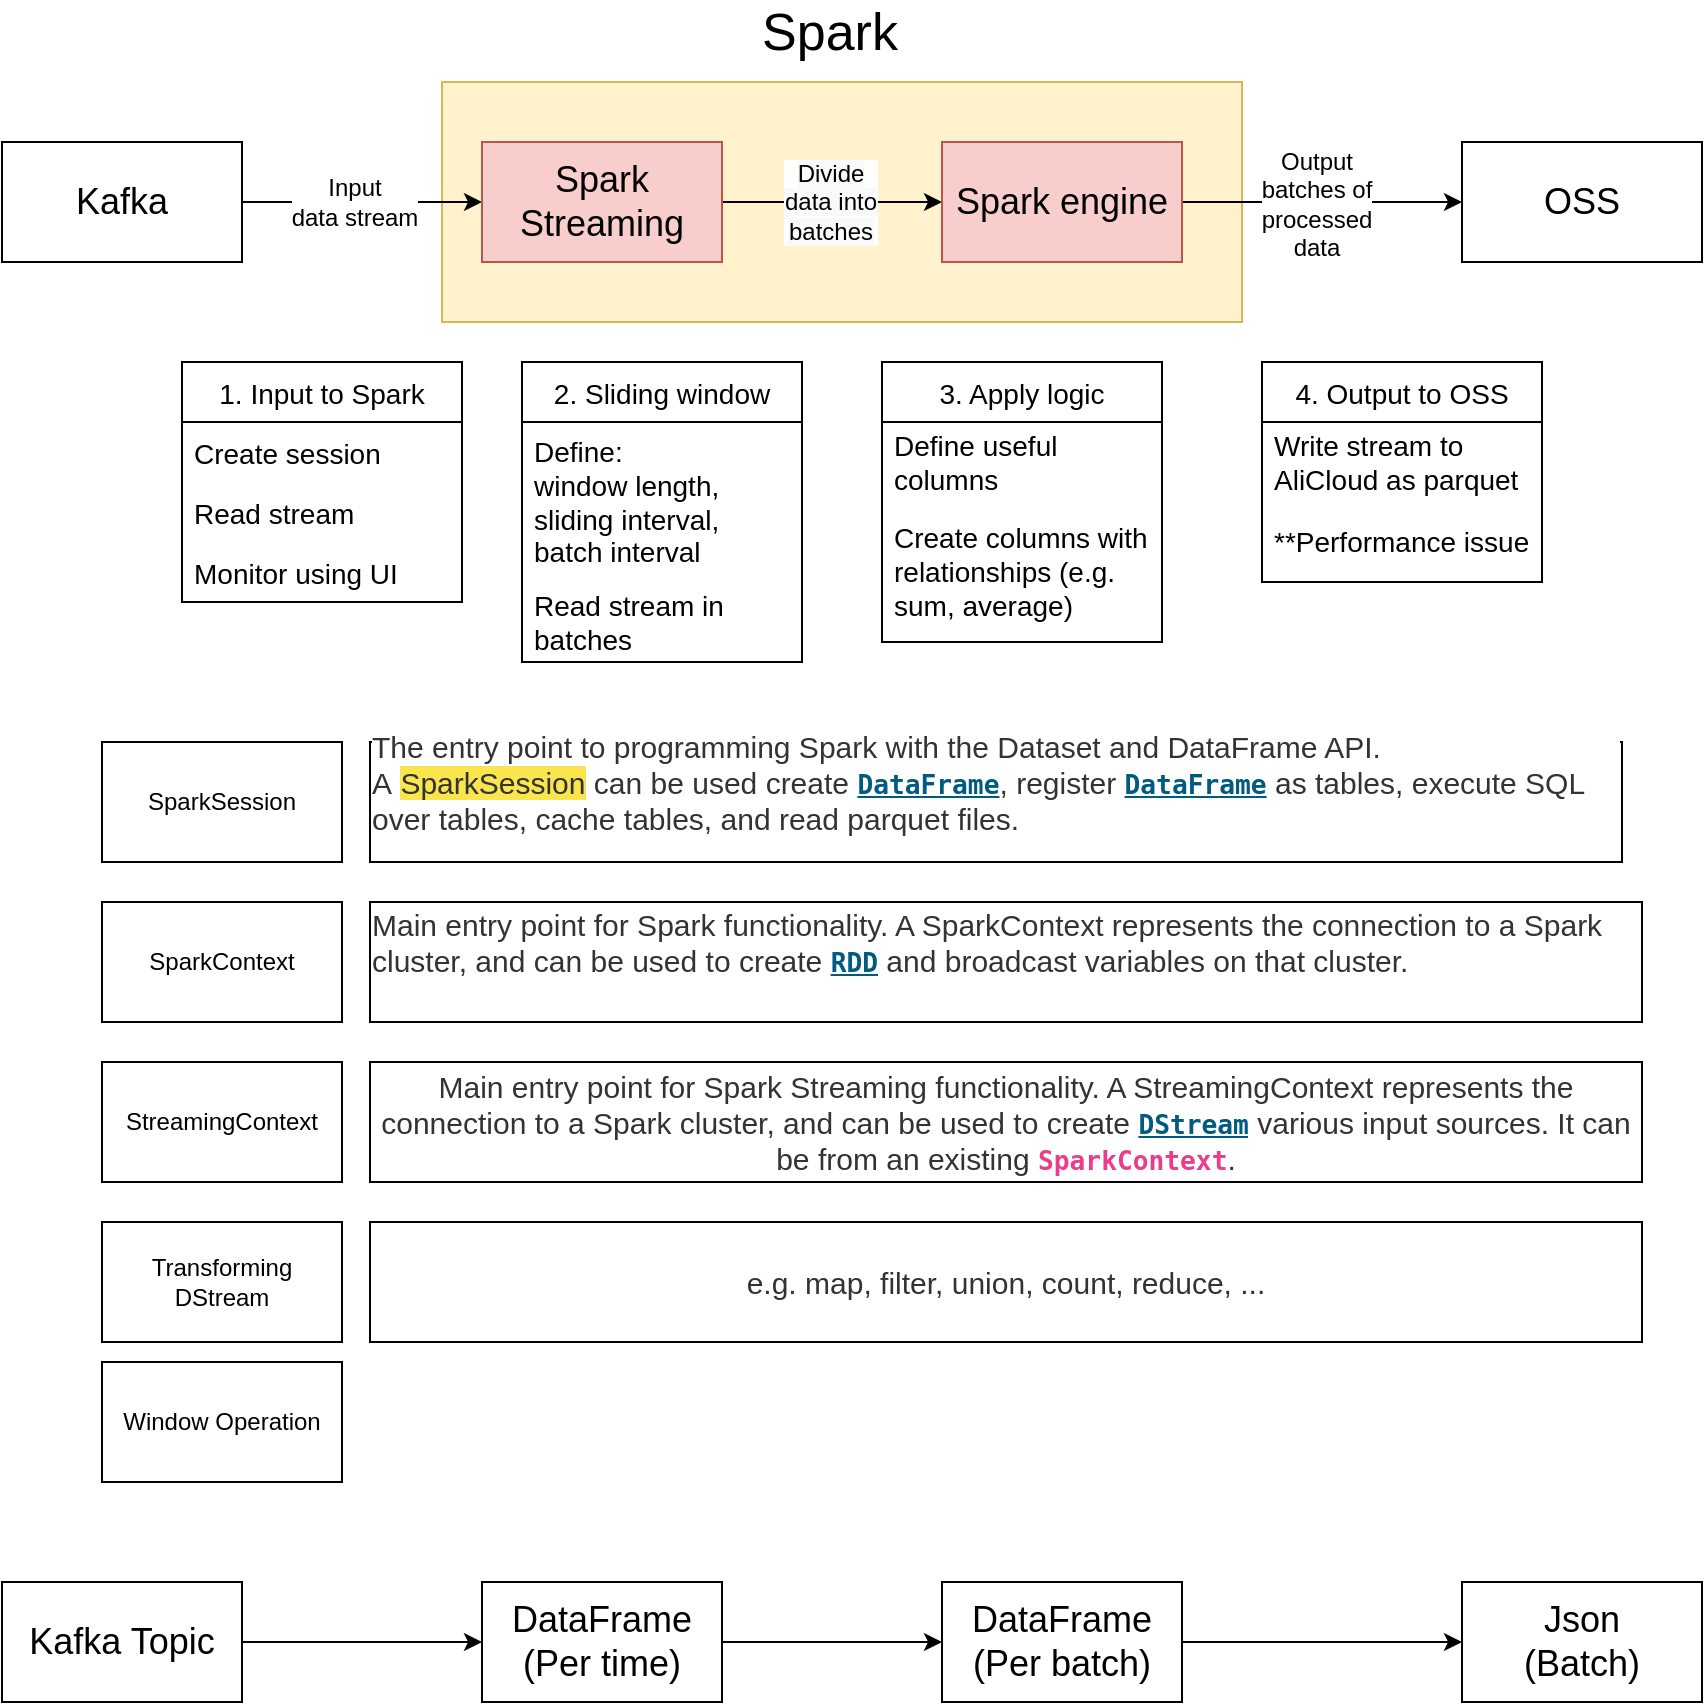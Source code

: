 <mxfile version="15.8.9" type="github">
  <diagram id="oD7USScEUBKT-Afy-Ol1" name="Page-1">
    <mxGraphModel dx="1678" dy="2078" grid="1" gridSize="10" guides="1" tooltips="1" connect="1" arrows="1" fold="1" page="1" pageScale="1" pageWidth="827" pageHeight="1169" math="0" shadow="0">
      <root>
        <mxCell id="0" />
        <mxCell id="1" parent="0" />
        <mxCell id="8uS4dwk1S0mfI39mXYLx-16" value="" style="rounded=0;whiteSpace=wrap;html=1;fontSize=12;fillColor=#fff2cc;strokeColor=#d6b656;" vertex="1" parent="1">
          <mxGeometry x="250" width="400" height="120" as="geometry" />
        </mxCell>
        <mxCell id="8uS4dwk1S0mfI39mXYLx-5" style="edgeStyle=orthogonalEdgeStyle;rounded=0;orthogonalLoop=1;jettySize=auto;html=1;entryX=0;entryY=0.5;entryDx=0;entryDy=0;fontSize=18;exitX=1;exitY=0.5;exitDx=0;exitDy=0;" edge="1" parent="1" source="8uS4dwk1S0mfI39mXYLx-7" target="8uS4dwk1S0mfI39mXYLx-4">
          <mxGeometry relative="1" as="geometry">
            <mxPoint x="690" y="60" as="sourcePoint" />
          </mxGeometry>
        </mxCell>
        <mxCell id="8uS4dwk1S0mfI39mXYLx-14" value="Output&lt;br&gt;batches of&lt;br&gt;processed&lt;br&gt;data" style="edgeLabel;html=1;align=center;verticalAlign=middle;resizable=0;points=[];fontSize=12;" vertex="1" connectable="0" parent="8uS4dwk1S0mfI39mXYLx-5">
          <mxGeometry x="-0.043" y="-1" relative="1" as="geometry">
            <mxPoint as="offset" />
          </mxGeometry>
        </mxCell>
        <mxCell id="8uS4dwk1S0mfI39mXYLx-3" style="edgeStyle=orthogonalEdgeStyle;rounded=0;orthogonalLoop=1;jettySize=auto;html=1;fontSize=18;entryX=0;entryY=0.5;entryDx=0;entryDy=0;" edge="1" parent="1" source="8uS4dwk1S0mfI39mXYLx-2" target="8uS4dwk1S0mfI39mXYLx-6">
          <mxGeometry relative="1" as="geometry">
            <mxPoint x="230" y="60" as="targetPoint" />
          </mxGeometry>
        </mxCell>
        <mxCell id="8uS4dwk1S0mfI39mXYLx-12" value="Input&lt;br&gt;data stream" style="edgeLabel;html=1;align=center;verticalAlign=middle;resizable=0;points=[];fontSize=12;" vertex="1" connectable="0" parent="8uS4dwk1S0mfI39mXYLx-3">
          <mxGeometry x="-0.071" relative="1" as="geometry">
            <mxPoint as="offset" />
          </mxGeometry>
        </mxCell>
        <mxCell id="8uS4dwk1S0mfI39mXYLx-2" value="&lt;font style=&quot;font-size: 18px&quot;&gt;Kafka&lt;/font&gt;" style="rounded=0;whiteSpace=wrap;html=1;" vertex="1" parent="1">
          <mxGeometry x="30" y="30" width="120" height="60" as="geometry" />
        </mxCell>
        <mxCell id="8uS4dwk1S0mfI39mXYLx-4" value="OSS" style="rounded=0;whiteSpace=wrap;html=1;fontSize=18;" vertex="1" parent="1">
          <mxGeometry x="760" y="30" width="120" height="60" as="geometry" />
        </mxCell>
        <mxCell id="8uS4dwk1S0mfI39mXYLx-8" style="edgeStyle=orthogonalEdgeStyle;rounded=0;orthogonalLoop=1;jettySize=auto;html=1;exitX=1;exitY=0.5;exitDx=0;exitDy=0;entryX=0;entryY=0.5;entryDx=0;entryDy=0;fontSize=18;" edge="1" parent="1" source="8uS4dwk1S0mfI39mXYLx-6" target="8uS4dwk1S0mfI39mXYLx-7">
          <mxGeometry relative="1" as="geometry" />
        </mxCell>
        <mxCell id="8uS4dwk1S0mfI39mXYLx-15" value="&lt;span style=&quot;background-color: rgb(248 , 249 , 250)&quot;&gt;Divide&lt;/span&gt;&lt;br style=&quot;background-color: rgb(248 , 249 , 250)&quot;&gt;&lt;span style=&quot;background-color: rgb(248 , 249 , 250)&quot;&gt;data into&lt;/span&gt;&lt;br style=&quot;background-color: rgb(248 , 249 , 250)&quot;&gt;&lt;span style=&quot;background-color: rgb(248 , 249 , 250)&quot;&gt;batches&lt;/span&gt;" style="edgeLabel;html=1;align=center;verticalAlign=middle;resizable=0;points=[];fontSize=12;" vertex="1" connectable="0" parent="8uS4dwk1S0mfI39mXYLx-8">
          <mxGeometry x="-0.029" relative="1" as="geometry">
            <mxPoint as="offset" />
          </mxGeometry>
        </mxCell>
        <mxCell id="8uS4dwk1S0mfI39mXYLx-6" value="Spark Streaming" style="rounded=0;whiteSpace=wrap;html=1;fontSize=18;fillColor=#f8cecc;strokeColor=#b85450;" vertex="1" parent="1">
          <mxGeometry x="270" y="30" width="120" height="60" as="geometry" />
        </mxCell>
        <mxCell id="8uS4dwk1S0mfI39mXYLx-7" value="Spark engine" style="rounded=0;whiteSpace=wrap;html=1;fontSize=18;fillColor=#f8cecc;strokeColor=#b85450;" vertex="1" parent="1">
          <mxGeometry x="500" y="30" width="120" height="60" as="geometry" />
        </mxCell>
        <mxCell id="8uS4dwk1S0mfI39mXYLx-17" value="Spark" style="text;html=1;strokeColor=none;fillColor=none;align=center;verticalAlign=middle;whiteSpace=wrap;rounded=0;fontSize=26;" vertex="1" parent="1">
          <mxGeometry x="414" y="-40" width="60" height="30" as="geometry" />
        </mxCell>
        <mxCell id="8uS4dwk1S0mfI39mXYLx-20" style="edgeStyle=orthogonalEdgeStyle;rounded=0;orthogonalLoop=1;jettySize=auto;html=1;exitX=1;exitY=0.5;exitDx=0;exitDy=0;entryX=0;entryY=0.5;entryDx=0;entryDy=0;fontSize=18;" edge="1" parent="1" source="8uS4dwk1S0mfI39mXYLx-19">
          <mxGeometry relative="1" as="geometry">
            <mxPoint x="270" y="780" as="targetPoint" />
          </mxGeometry>
        </mxCell>
        <mxCell id="8uS4dwk1S0mfI39mXYLx-19" value="Kafka Topic" style="rounded=0;whiteSpace=wrap;html=1;fontSize=18;" vertex="1" parent="1">
          <mxGeometry x="30" y="750" width="120" height="60" as="geometry" />
        </mxCell>
        <mxCell id="8uS4dwk1S0mfI39mXYLx-25" style="edgeStyle=orthogonalEdgeStyle;rounded=0;orthogonalLoop=1;jettySize=auto;html=1;exitX=1;exitY=0.5;exitDx=0;exitDy=0;entryX=0;entryY=0.5;entryDx=0;entryDy=0;fontSize=18;" edge="1" parent="1" source="8uS4dwk1S0mfI39mXYLx-21" target="8uS4dwk1S0mfI39mXYLx-24">
          <mxGeometry relative="1" as="geometry" />
        </mxCell>
        <mxCell id="8uS4dwk1S0mfI39mXYLx-21" value="DataFrame&lt;br&gt;(Per batch)" style="rounded=0;whiteSpace=wrap;html=1;fontSize=18;" vertex="1" parent="1">
          <mxGeometry x="500" y="750" width="120" height="60" as="geometry" />
        </mxCell>
        <mxCell id="8uS4dwk1S0mfI39mXYLx-23" style="edgeStyle=orthogonalEdgeStyle;rounded=0;orthogonalLoop=1;jettySize=auto;html=1;exitX=1;exitY=0.5;exitDx=0;exitDy=0;entryX=0;entryY=0.5;entryDx=0;entryDy=0;fontSize=18;" edge="1" parent="1" source="8uS4dwk1S0mfI39mXYLx-22" target="8uS4dwk1S0mfI39mXYLx-21">
          <mxGeometry relative="1" as="geometry" />
        </mxCell>
        <mxCell id="8uS4dwk1S0mfI39mXYLx-22" value="DataFrame&lt;br&gt;(Per time)" style="rounded=0;whiteSpace=wrap;html=1;fontSize=18;" vertex="1" parent="1">
          <mxGeometry x="270" y="750" width="120" height="60" as="geometry" />
        </mxCell>
        <mxCell id="8uS4dwk1S0mfI39mXYLx-24" value="Json&lt;br&gt;(Batch)" style="rounded=0;whiteSpace=wrap;html=1;fontSize=18;" vertex="1" parent="1">
          <mxGeometry x="760" y="750" width="120" height="60" as="geometry" />
        </mxCell>
        <mxCell id="8uS4dwk1S0mfI39mXYLx-26" value="1. Input to Spark" style="swimlane;fontStyle=0;childLayout=stackLayout;horizontal=1;startSize=30;horizontalStack=0;resizeParent=1;resizeParentMax=0;resizeLast=0;collapsible=1;marginBottom=0;fontSize=14;" vertex="1" parent="1">
          <mxGeometry x="120" y="140" width="140" height="120" as="geometry" />
        </mxCell>
        <mxCell id="8uS4dwk1S0mfI39mXYLx-27" value="Create session" style="text;strokeColor=none;fillColor=none;align=left;verticalAlign=middle;spacingLeft=4;spacingRight=4;overflow=hidden;points=[[0,0.5],[1,0.5]];portConstraint=eastwest;rotatable=0;fontSize=14;" vertex="1" parent="8uS4dwk1S0mfI39mXYLx-26">
          <mxGeometry y="30" width="140" height="30" as="geometry" />
        </mxCell>
        <mxCell id="8uS4dwk1S0mfI39mXYLx-28" value="Read stream" style="text;strokeColor=none;fillColor=none;align=left;verticalAlign=middle;spacingLeft=4;spacingRight=4;overflow=hidden;points=[[0,0.5],[1,0.5]];portConstraint=eastwest;rotatable=0;fontSize=14;" vertex="1" parent="8uS4dwk1S0mfI39mXYLx-26">
          <mxGeometry y="60" width="140" height="30" as="geometry" />
        </mxCell>
        <mxCell id="8uS4dwk1S0mfI39mXYLx-41" value="Monitor using UI" style="text;strokeColor=none;fillColor=none;align=left;verticalAlign=middle;spacingLeft=4;spacingRight=4;overflow=hidden;points=[[0,0.5],[1,0.5]];portConstraint=eastwest;rotatable=0;fontSize=14;" vertex="1" parent="8uS4dwk1S0mfI39mXYLx-26">
          <mxGeometry y="90" width="140" height="30" as="geometry" />
        </mxCell>
        <mxCell id="8uS4dwk1S0mfI39mXYLx-30" value="2. Sliding window" style="swimlane;fontStyle=0;childLayout=stackLayout;horizontal=1;startSize=30;horizontalStack=0;resizeParent=1;resizeParentMax=0;resizeLast=0;collapsible=1;marginBottom=0;fontSize=14;" vertex="1" parent="1">
          <mxGeometry x="290" y="140" width="140" height="150" as="geometry" />
        </mxCell>
        <mxCell id="8uS4dwk1S0mfI39mXYLx-31" value="Define:&#xa;window length, sliding interval, batch interval" style="text;strokeColor=none;fillColor=none;align=left;verticalAlign=middle;spacingLeft=4;spacingRight=4;overflow=hidden;points=[[0,0.5],[1,0.5]];portConstraint=eastwest;rotatable=0;fontSize=14;whiteSpace=wrap;" vertex="1" parent="8uS4dwk1S0mfI39mXYLx-30">
          <mxGeometry y="30" width="140" height="80" as="geometry" />
        </mxCell>
        <mxCell id="8uS4dwk1S0mfI39mXYLx-32" value="Read stream in batches" style="text;strokeColor=none;fillColor=none;align=left;verticalAlign=middle;spacingLeft=4;spacingRight=4;overflow=hidden;points=[[0,0.5],[1,0.5]];portConstraint=eastwest;rotatable=0;fontSize=14;whiteSpace=wrap;" vertex="1" parent="8uS4dwk1S0mfI39mXYLx-30">
          <mxGeometry y="110" width="140" height="40" as="geometry" />
        </mxCell>
        <mxCell id="8uS4dwk1S0mfI39mXYLx-33" value="3. Apply logic" style="swimlane;fontStyle=0;childLayout=stackLayout;horizontal=1;startSize=30;horizontalStack=0;resizeParent=1;resizeParentMax=0;resizeLast=0;collapsible=1;marginBottom=0;fontSize=14;" vertex="1" parent="1">
          <mxGeometry x="470" y="140" width="140" height="140" as="geometry" />
        </mxCell>
        <mxCell id="8uS4dwk1S0mfI39mXYLx-34" value="Define useful columns" style="text;strokeColor=none;fillColor=none;align=left;verticalAlign=middle;spacingLeft=4;spacingRight=4;overflow=hidden;points=[[0,0.5],[1,0.5]];portConstraint=eastwest;rotatable=0;fontSize=14;whiteSpace=wrap;" vertex="1" parent="8uS4dwk1S0mfI39mXYLx-33">
          <mxGeometry y="30" width="140" height="40" as="geometry" />
        </mxCell>
        <mxCell id="8uS4dwk1S0mfI39mXYLx-35" value="Create columns with relationships (e.g. sum, average)" style="text;strokeColor=none;fillColor=none;align=left;verticalAlign=middle;spacingLeft=4;spacingRight=4;overflow=hidden;points=[[0,0.5],[1,0.5]];portConstraint=eastwest;rotatable=0;fontSize=14;whiteSpace=wrap;" vertex="1" parent="8uS4dwk1S0mfI39mXYLx-33">
          <mxGeometry y="70" width="140" height="70" as="geometry" />
        </mxCell>
        <mxCell id="8uS4dwk1S0mfI39mXYLx-37" value="4. Output to OSS" style="swimlane;fontStyle=0;childLayout=stackLayout;horizontal=1;startSize=30;horizontalStack=0;resizeParent=1;resizeParentMax=0;resizeLast=0;collapsible=1;marginBottom=0;fontSize=14;" vertex="1" parent="1">
          <mxGeometry x="660" y="140" width="140" height="110" as="geometry" />
        </mxCell>
        <mxCell id="8uS4dwk1S0mfI39mXYLx-38" value="Write stream to AliCloud as parquet " style="text;strokeColor=none;fillColor=none;align=left;verticalAlign=middle;spacingLeft=4;spacingRight=4;overflow=hidden;points=[[0,0.5],[1,0.5]];portConstraint=eastwest;rotatable=0;fontSize=14;whiteSpace=wrap;" vertex="1" parent="8uS4dwk1S0mfI39mXYLx-37">
          <mxGeometry y="30" width="140" height="40" as="geometry" />
        </mxCell>
        <mxCell id="8uS4dwk1S0mfI39mXYLx-40" value="**Performance issue" style="text;strokeColor=none;fillColor=none;align=left;verticalAlign=middle;spacingLeft=4;spacingRight=4;overflow=hidden;points=[[0,0.5],[1,0.5]];portConstraint=eastwest;rotatable=0;fontSize=14;whiteSpace=wrap;" vertex="1" parent="8uS4dwk1S0mfI39mXYLx-37">
          <mxGeometry y="70" width="140" height="40" as="geometry" />
        </mxCell>
        <mxCell id="8uS4dwk1S0mfI39mXYLx-43" value="SparkContext" style="rounded=0;whiteSpace=wrap;html=1;fontSize=12;" vertex="1" parent="1">
          <mxGeometry x="80" y="410" width="120" height="60" as="geometry" />
        </mxCell>
        <mxCell id="8uS4dwk1S0mfI39mXYLx-44" value="StreamingContext" style="rounded=0;whiteSpace=wrap;html=1;fontSize=12;" vertex="1" parent="1">
          <mxGeometry x="80" y="490" width="120" height="60" as="geometry" />
        </mxCell>
        <mxCell id="8uS4dwk1S0mfI39mXYLx-45" value="SparkSession" style="rounded=0;whiteSpace=wrap;html=1;fontSize=12;" vertex="1" parent="1">
          <mxGeometry x="80" y="330" width="120" height="60" as="geometry" />
        </mxCell>
        <mxCell id="8uS4dwk1S0mfI39mXYLx-46" value="&lt;p style=&quot;box-sizing: border-box ; margin-top: 0px ; margin-bottom: 1.15rem ; font-size: 15px ; color: rgb(51 , 51 , 51) ; font-family: &amp;#34;source sans pro&amp;#34; , sans-serif ; text-align: left ; background-color: rgb(255 , 255 , 255)&quot;&gt;Main entry point for Spark functionality. A SparkContext represents the connection to a Spark cluster, and can be used to create&amp;nbsp;&lt;a class=&quot;reference internal&quot; href=&quot;https://spark.apache.org/docs/latest/api/python/reference/api/pyspark.RDD.html#pyspark.RDD&quot; title=&quot;pyspark.RDD&quot; style=&quot;box-sizing: border-box ; color: rgb(0 , 91 , 129) ; background-color: transparent&quot;&gt;&lt;code class=&quot;xref py py-class docutils literal notranslate&quot; style=&quot;box-sizing: border-box ; font-family: , &amp;#34;menlo&amp;#34; , &amp;#34;monaco&amp;#34; , &amp;#34;consolas&amp;#34; , &amp;#34;liberation mono&amp;#34; , &amp;#34;courier new&amp;#34; , monospace ; font-size: 13.125px ; color: inherit ; overflow-wrap: break-word ; background-color: transparent ; font-weight: bold&quot;&gt;&lt;span class=&quot;pre&quot; style=&quot;box-sizing: border-box&quot;&gt;RDD&lt;/span&gt;&lt;/code&gt;&lt;/a&gt;&amp;nbsp;and broadcast variables on that cluster.&lt;/p&gt;" style="rounded=0;whiteSpace=wrap;html=1;fontSize=12;" vertex="1" parent="1">
          <mxGeometry x="214" y="410" width="636" height="60" as="geometry" />
        </mxCell>
        <mxCell id="8uS4dwk1S0mfI39mXYLx-47" value="&lt;span style=&quot;color: rgb(51 , 51 , 51) ; font-family: &amp;#34;source sans pro&amp;#34; , sans-serif ; font-size: 15px ; text-align: left ; background-color: rgb(255 , 255 , 255)&quot;&gt;Main entry point for Spark Streaming functionality. A StreamingContext represents the connection to a Spark cluster, and can be used to create&amp;nbsp;&lt;/span&gt;&lt;a class=&quot;reference internal&quot; href=&quot;https://spark.apache.org/docs/latest/api/python/reference/api/pyspark.streaming.DStream.html#pyspark.streaming.DStream&quot; title=&quot;pyspark.streaming.DStream&quot; style=&quot;box-sizing: border-box ; color: rgb(0 , 91 , 129) ; background-color: rgb(255 , 255 , 255) ; font-family: &amp;#34;source sans pro&amp;#34; , sans-serif ; font-size: 15px ; text-align: left&quot;&gt;&lt;code class=&quot;xref py py-class docutils literal notranslate&quot; style=&quot;box-sizing: border-box ; font-family: , &amp;#34;menlo&amp;#34; , &amp;#34;monaco&amp;#34; , &amp;#34;consolas&amp;#34; , &amp;#34;liberation mono&amp;#34; , &amp;#34;courier new&amp;#34; , monospace ; font-size: 13.125px ; color: inherit ; overflow-wrap: break-word ; background-color: transparent ; font-weight: bold&quot;&gt;&lt;span class=&quot;pre&quot; style=&quot;box-sizing: border-box&quot;&gt;DStream&lt;/span&gt;&lt;/code&gt;&lt;/a&gt;&lt;span style=&quot;color: rgb(51 , 51 , 51) ; font-family: &amp;#34;source sans pro&amp;#34; , sans-serif ; font-size: 15px ; text-align: left ; background-color: rgb(255 , 255 , 255)&quot;&gt;&amp;nbsp;various input sources. It can be from an existing&amp;nbsp;&lt;/span&gt;&lt;code class=&quot;xref py py-class docutils literal notranslate&quot; style=&quot;box-sizing: border-box ; font-family: , &amp;#34;menlo&amp;#34; , &amp;#34;monaco&amp;#34; , &amp;#34;consolas&amp;#34; , &amp;#34;liberation mono&amp;#34; , &amp;#34;courier new&amp;#34; , monospace ; font-size: 13.125px ; color: rgb(232 , 62 , 140) ; overflow-wrap: break-word ; background-color: rgb(255 , 255 , 255) ; font-weight: bold ; text-align: left&quot;&gt;&lt;span class=&quot;pre&quot; style=&quot;box-sizing: border-box&quot;&gt;SparkContext&lt;/span&gt;&lt;/code&gt;&lt;span style=&quot;color: rgb(51 , 51 , 51) ; font-family: &amp;#34;source sans pro&amp;#34; , sans-serif ; font-size: 15px ; text-align: left ; background-color: rgb(255 , 255 , 255)&quot;&gt;.&lt;/span&gt;" style="rounded=0;whiteSpace=wrap;html=1;fontSize=12;" vertex="1" parent="1">
          <mxGeometry x="214" y="490" width="636" height="60" as="geometry" />
        </mxCell>
        <mxCell id="8uS4dwk1S0mfI39mXYLx-48" value="&lt;p style=&quot;box-sizing: border-box ; margin-top: 0px ; margin-bottom: 1.15rem ; font-size: 15px ; color: rgb(51 , 51 , 51) ; font-family: &amp;#34;source sans pro&amp;#34; , sans-serif ; text-align: left ; background-color: rgb(255 , 255 , 255)&quot;&gt;The entry point to programming Spark with the Dataset and DataFrame API. A&amp;nbsp;&lt;span class=&quot;highlighted&quot; style=&quot;box-sizing: border-box ; background-color: rgb(251 , 229 , 78)&quot;&gt;SparkSession&lt;/span&gt;&amp;nbsp;can be used create&amp;nbsp;&lt;a class=&quot;reference internal&quot; href=&quot;https://spark.apache.org/docs/latest/api/python/reference/api/pyspark.sql.DataFrame.html#pyspark.sql.DataFrame&quot; title=&quot;pyspark.sql.DataFrame&quot; style=&quot;box-sizing: border-box ; color: rgb(0 , 91 , 129) ; background-color: transparent&quot;&gt;&lt;code class=&quot;xref py py-class docutils literal notranslate&quot; style=&quot;box-sizing: border-box ; font-family: , &amp;#34;menlo&amp;#34; , &amp;#34;monaco&amp;#34; , &amp;#34;consolas&amp;#34; , &amp;#34;liberation mono&amp;#34; , &amp;#34;courier new&amp;#34; , monospace ; font-size: 13.125px ; color: inherit ; overflow-wrap: break-word ; background-color: transparent ; font-weight: bold&quot;&gt;&lt;span class=&quot;pre&quot; style=&quot;box-sizing: border-box&quot;&gt;DataFrame&lt;/span&gt;&lt;/code&gt;&lt;/a&gt;, register&amp;nbsp;&lt;a class=&quot;reference internal&quot; href=&quot;https://spark.apache.org/docs/latest/api/python/reference/api/pyspark.sql.DataFrame.html#pyspark.sql.DataFrame&quot; title=&quot;pyspark.sql.DataFrame&quot; style=&quot;box-sizing: border-box ; color: rgb(0 , 91 , 129) ; background-color: transparent&quot;&gt;&lt;code class=&quot;xref py py-class docutils literal notranslate&quot; style=&quot;box-sizing: border-box ; font-family: , &amp;#34;menlo&amp;#34; , &amp;#34;monaco&amp;#34; , &amp;#34;consolas&amp;#34; , &amp;#34;liberation mono&amp;#34; , &amp;#34;courier new&amp;#34; , monospace ; font-size: 13.125px ; color: inherit ; overflow-wrap: break-word ; background-color: transparent ; font-weight: bold&quot;&gt;&lt;span class=&quot;pre&quot; style=&quot;box-sizing: border-box&quot;&gt;DataFrame&lt;/span&gt;&lt;/code&gt;&lt;/a&gt;&amp;nbsp;as tables, execute SQL over tables, cache tables, and read parquet files.&amp;nbsp;&lt;/p&gt;" style="rounded=0;whiteSpace=wrap;html=1;fontSize=12;" vertex="1" parent="1">
          <mxGeometry x="214" y="330" width="626" height="60" as="geometry" />
        </mxCell>
        <mxCell id="8uS4dwk1S0mfI39mXYLx-49" value="Transforming&lt;br&gt;DStream" style="rounded=0;whiteSpace=wrap;html=1;fontSize=12;" vertex="1" parent="1">
          <mxGeometry x="80" y="570" width="120" height="60" as="geometry" />
        </mxCell>
        <mxCell id="8uS4dwk1S0mfI39mXYLx-50" value="Window Operation" style="rounded=0;whiteSpace=wrap;html=1;fontSize=12;" vertex="1" parent="1">
          <mxGeometry x="80" y="640" width="120" height="60" as="geometry" />
        </mxCell>
        <mxCell id="8uS4dwk1S0mfI39mXYLx-51" value="&lt;div style=&quot;text-align: left&quot;&gt;&lt;font color=&quot;#333333&quot; face=&quot;source sans pro, sans-serif&quot;&gt;&lt;span style=&quot;font-size: 15px ; background-color: rgb(255 , 255 , 255)&quot;&gt;e.g. map, filter, union, count, reduce, ...&lt;/span&gt;&lt;/font&gt;&lt;/div&gt;" style="rounded=0;whiteSpace=wrap;html=1;fontSize=12;" vertex="1" parent="1">
          <mxGeometry x="214" y="570" width="636" height="60" as="geometry" />
        </mxCell>
      </root>
    </mxGraphModel>
  </diagram>
</mxfile>
